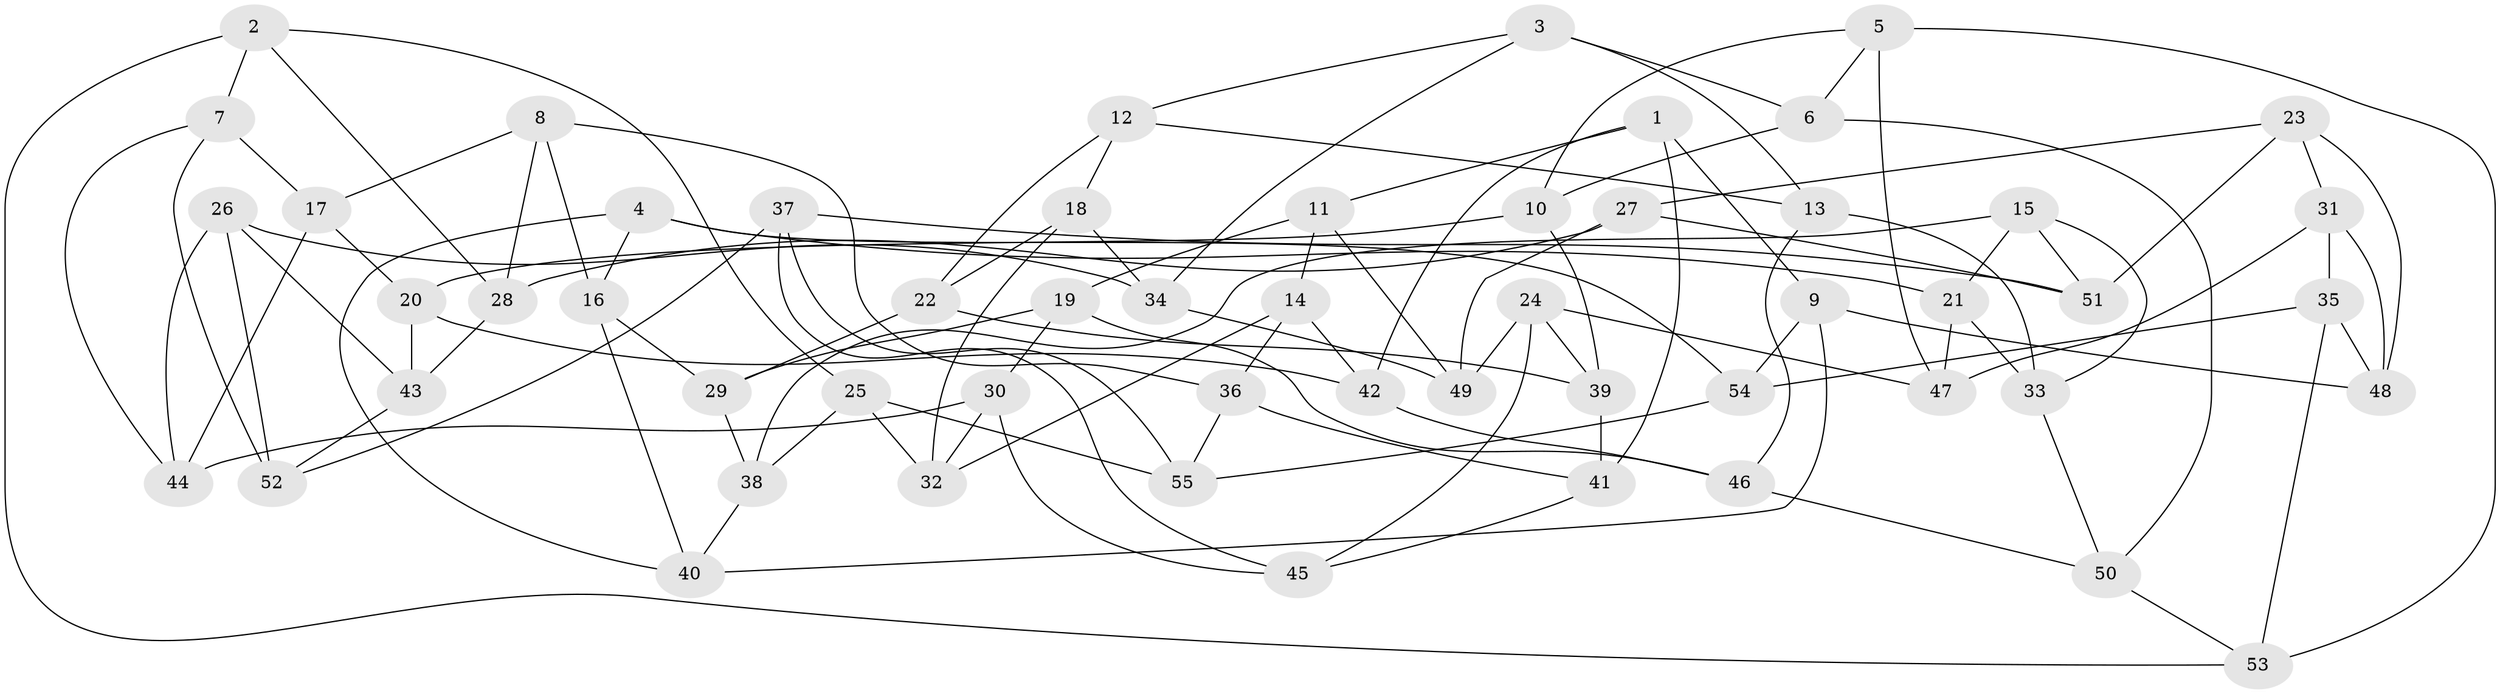 // coarse degree distribution, {4: 0.47368421052631576, 3: 0.13157894736842105, 5: 0.07894736842105263, 6: 0.3157894736842105}
// Generated by graph-tools (version 1.1) at 2025/24/03/03/25 07:24:30]
// undirected, 55 vertices, 110 edges
graph export_dot {
graph [start="1"]
  node [color=gray90,style=filled];
  1;
  2;
  3;
  4;
  5;
  6;
  7;
  8;
  9;
  10;
  11;
  12;
  13;
  14;
  15;
  16;
  17;
  18;
  19;
  20;
  21;
  22;
  23;
  24;
  25;
  26;
  27;
  28;
  29;
  30;
  31;
  32;
  33;
  34;
  35;
  36;
  37;
  38;
  39;
  40;
  41;
  42;
  43;
  44;
  45;
  46;
  47;
  48;
  49;
  50;
  51;
  52;
  53;
  54;
  55;
  1 -- 9;
  1 -- 42;
  1 -- 11;
  1 -- 41;
  2 -- 7;
  2 -- 25;
  2 -- 53;
  2 -- 28;
  3 -- 6;
  3 -- 34;
  3 -- 13;
  3 -- 12;
  4 -- 21;
  4 -- 16;
  4 -- 54;
  4 -- 40;
  5 -- 6;
  5 -- 53;
  5 -- 10;
  5 -- 47;
  6 -- 10;
  6 -- 50;
  7 -- 17;
  7 -- 52;
  7 -- 44;
  8 -- 28;
  8 -- 16;
  8 -- 36;
  8 -- 17;
  9 -- 48;
  9 -- 40;
  9 -- 54;
  10 -- 20;
  10 -- 39;
  11 -- 49;
  11 -- 14;
  11 -- 19;
  12 -- 18;
  12 -- 13;
  12 -- 22;
  13 -- 33;
  13 -- 46;
  14 -- 42;
  14 -- 32;
  14 -- 36;
  15 -- 21;
  15 -- 51;
  15 -- 38;
  15 -- 33;
  16 -- 40;
  16 -- 29;
  17 -- 20;
  17 -- 44;
  18 -- 32;
  18 -- 22;
  18 -- 34;
  19 -- 29;
  19 -- 46;
  19 -- 30;
  20 -- 43;
  20 -- 42;
  21 -- 33;
  21 -- 47;
  22 -- 29;
  22 -- 39;
  23 -- 51;
  23 -- 27;
  23 -- 48;
  23 -- 31;
  24 -- 49;
  24 -- 39;
  24 -- 47;
  24 -- 45;
  25 -- 32;
  25 -- 55;
  25 -- 38;
  26 -- 34;
  26 -- 44;
  26 -- 52;
  26 -- 43;
  27 -- 51;
  27 -- 49;
  27 -- 28;
  28 -- 43;
  29 -- 38;
  30 -- 32;
  30 -- 45;
  30 -- 44;
  31 -- 48;
  31 -- 47;
  31 -- 35;
  33 -- 50;
  34 -- 49;
  35 -- 54;
  35 -- 53;
  35 -- 48;
  36 -- 55;
  36 -- 41;
  37 -- 52;
  37 -- 55;
  37 -- 51;
  37 -- 45;
  38 -- 40;
  39 -- 41;
  41 -- 45;
  42 -- 46;
  43 -- 52;
  46 -- 50;
  50 -- 53;
  54 -- 55;
}
